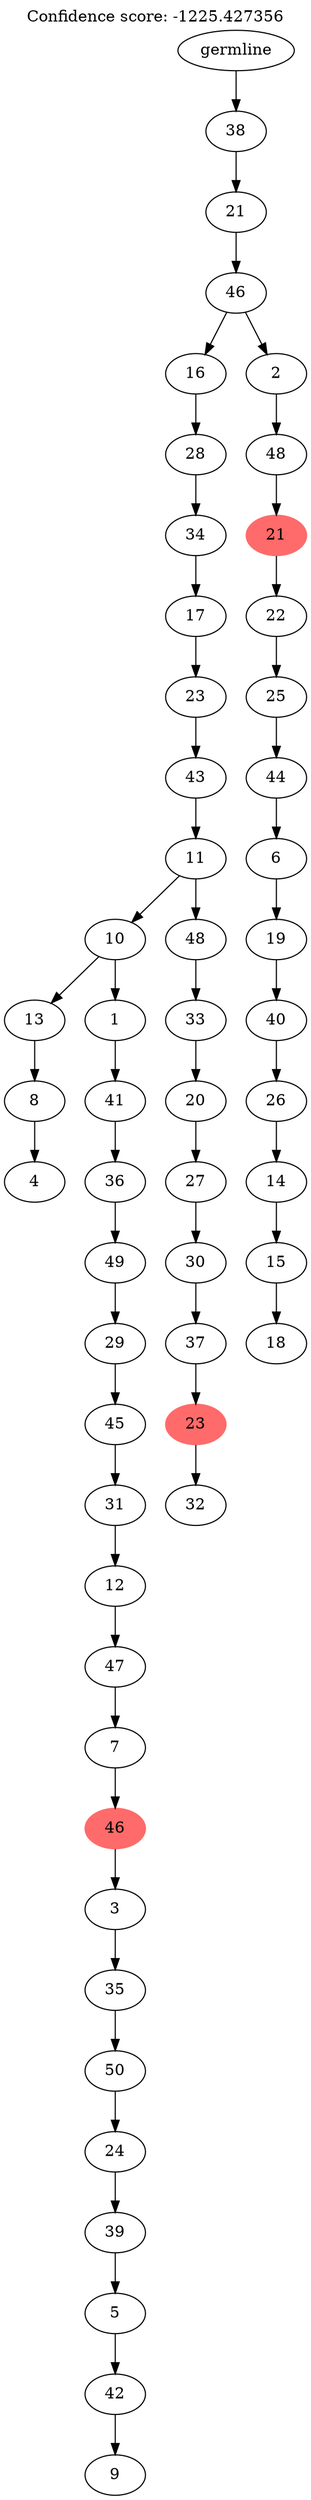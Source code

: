 digraph g {
	"53" -> "54";
	"54" [label="4"];
	"52" -> "53";
	"53" [label="8"];
	"50" -> "51";
	"51" [label="9"];
	"49" -> "50";
	"50" [label="42"];
	"48" -> "49";
	"49" [label="5"];
	"47" -> "48";
	"48" [label="39"];
	"46" -> "47";
	"47" [label="24"];
	"45" -> "46";
	"46" [label="50"];
	"44" -> "45";
	"45" [label="35"];
	"43" -> "44";
	"44" [label="3"];
	"42" -> "43";
	"43" [color=indianred1, style=filled, label="46"];
	"41" -> "42";
	"42" [label="7"];
	"40" -> "41";
	"41" [label="47"];
	"39" -> "40";
	"40" [label="12"];
	"38" -> "39";
	"39" [label="31"];
	"37" -> "38";
	"38" [label="45"];
	"36" -> "37";
	"37" [label="29"];
	"35" -> "36";
	"36" [label="49"];
	"34" -> "35";
	"35" [label="36"];
	"33" -> "34";
	"34" [label="41"];
	"32" -> "33";
	"33" [label="1"];
	"32" -> "52";
	"52" [label="13"];
	"30" -> "31";
	"31" [label="32"];
	"29" -> "30";
	"30" [color=indianred1, style=filled, label="23"];
	"28" -> "29";
	"29" [label="37"];
	"27" -> "28";
	"28" [label="30"];
	"26" -> "27";
	"27" [label="27"];
	"25" -> "26";
	"26" [label="20"];
	"24" -> "25";
	"25" [label="33"];
	"23" -> "24";
	"24" [label="48"];
	"23" -> "32";
	"32" [label="10"];
	"22" -> "23";
	"23" [label="11"];
	"21" -> "22";
	"22" [label="43"];
	"20" -> "21";
	"21" [label="23"];
	"19" -> "20";
	"20" [label="17"];
	"18" -> "19";
	"19" [label="34"];
	"17" -> "18";
	"18" [label="28"];
	"15" -> "16";
	"16" [label="18"];
	"14" -> "15";
	"15" [label="15"];
	"13" -> "14";
	"14" [label="14"];
	"12" -> "13";
	"13" [label="26"];
	"11" -> "12";
	"12" [label="40"];
	"10" -> "11";
	"11" [label="19"];
	"9" -> "10";
	"10" [label="6"];
	"8" -> "9";
	"9" [label="44"];
	"7" -> "8";
	"8" [label="25"];
	"6" -> "7";
	"7" [label="22"];
	"5" -> "6";
	"6" [color=indianred1, style=filled, label="21"];
	"4" -> "5";
	"5" [label="48"];
	"3" -> "4";
	"4" [label="2"];
	"3" -> "17";
	"17" [label="16"];
	"2" -> "3";
	"3" [label="46"];
	"1" -> "2";
	"2" [label="21"];
	"0" -> "1";
	"1" [label="38"];
	"0" [label="germline"];
	labelloc="t";
	label="Confidence score: -1225.427356";
}
